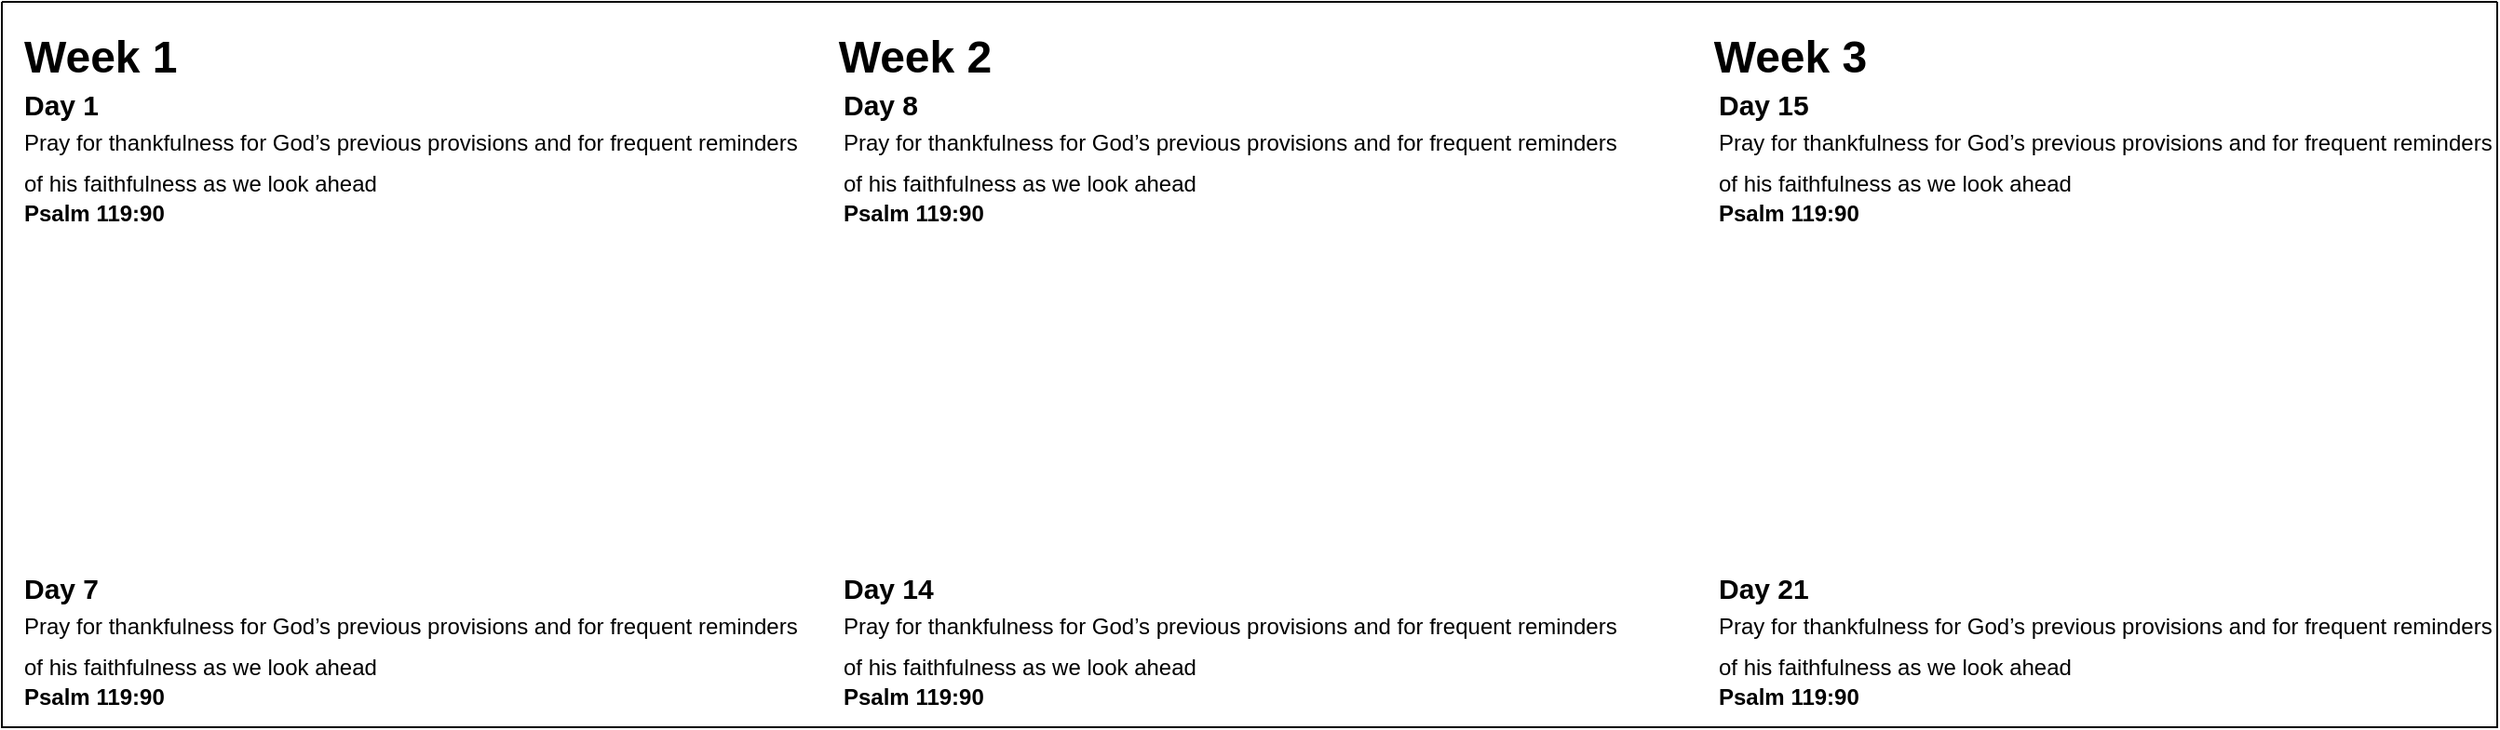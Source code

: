 <mxfile version="20.2.3" type="github">
  <diagram id="Xy-V2x7_hQMgXE76sZ6W" name="Page-1">
    <mxGraphModel dx="1422" dy="1880" grid="1" gridSize="10" guides="1" tooltips="1" connect="1" arrows="1" fold="1" page="1" pageScale="1" pageWidth="850" pageHeight="1100" math="0" shadow="0">
      <root>
        <mxCell id="0" />
        <mxCell id="1" parent="0" />
        <mxCell id="ZJM3K-5m-oY0NG4agq7k-1" value="" style="swimlane;startSize=0;" vertex="1" parent="1">
          <mxGeometry x="40" y="-1040" width="1340" height="390" as="geometry" />
        </mxCell>
        <mxCell id="ZJM3K-5m-oY0NG4agq7k-2" value="Week 1" style="text;strokeColor=none;fillColor=none;html=1;fontSize=24;fontStyle=1;verticalAlign=middle;align=left;" vertex="1" parent="ZJM3K-5m-oY0NG4agq7k-1">
          <mxGeometry x="10" y="10" width="100" height="40" as="geometry" />
        </mxCell>
        <mxCell id="ZJM3K-5m-oY0NG4agq7k-3" value="Week 2" style="text;strokeColor=none;fillColor=none;html=1;fontSize=24;fontStyle=1;verticalAlign=middle;align=center;" vertex="1" parent="ZJM3K-5m-oY0NG4agq7k-1">
          <mxGeometry x="440" y="10" width="100" height="40" as="geometry" />
        </mxCell>
        <mxCell id="ZJM3K-5m-oY0NG4agq7k-4" value="Week 3" style="text;strokeColor=none;fillColor=none;html=1;fontSize=24;fontStyle=1;verticalAlign=middle;align=center;" vertex="1" parent="ZJM3K-5m-oY0NG4agq7k-1">
          <mxGeometry x="910" y="10" width="100" height="40" as="geometry" />
        </mxCell>
        <mxCell id="ZJM3K-5m-oY0NG4agq7k-6" value="&lt;font size=&quot;1&quot; style=&quot;&quot;&gt;&lt;b style=&quot;font-size: 15px;&quot;&gt;Day 1&lt;/b&gt;&lt;/font&gt;" style="text;html=1;strokeColor=none;fillColor=none;align=left;verticalAlign=middle;whiteSpace=wrap;rounded=0;" vertex="1" parent="ZJM3K-5m-oY0NG4agq7k-1">
          <mxGeometry x="10" y="40" width="60" height="30" as="geometry" />
        </mxCell>
        <mxCell id="ZJM3K-5m-oY0NG4agq7k-7" value="&lt;span id=&quot;docs-internal-guid-ca58ede6-7fff-c7e7-bb20-b4a4b4f5dc48&quot;&gt;&lt;span style=&quot;font-family: Arial, sans-serif; background-color: transparent; font-variant-numeric: normal; font-variant-east-asian: normal; font-variant-alternates: normal; vertical-align: baseline;&quot;&gt;&lt;font style=&quot;font-size: 12px;&quot;&gt;Pray for thankfulness for God’s previous provisions and for frequent reminders of his faithfulness as we look ahead&lt;/font&gt;&lt;/span&gt;&lt;/span&gt;" style="text;html=1;strokeColor=none;fillColor=none;align=left;verticalAlign=middle;whiteSpace=wrap;rounded=0;fontSize=18;" vertex="1" parent="ZJM3K-5m-oY0NG4agq7k-1">
          <mxGeometry x="10" y="70" width="420" height="30" as="geometry" />
        </mxCell>
        <mxCell id="ZJM3K-5m-oY0NG4agq7k-9" value="&lt;span id=&quot;docs-internal-guid-65ad7c69-7fff-b8ff-c9dc-c857a317325a&quot;&gt;&lt;span style=&quot;font-size: 12px; font-family: Arial, sans-serif; background-color: transparent; font-variant-numeric: normal; font-variant-east-asian: normal; font-variant-alternates: normal; vertical-align: baseline;&quot;&gt;&lt;b&gt;Psalm 119:90&lt;/b&gt;&lt;/span&gt;&lt;/span&gt;" style="text;html=1;strokeColor=none;fillColor=none;align=left;verticalAlign=middle;whiteSpace=wrap;rounded=0;fontSize=18;" vertex="1" parent="ZJM3K-5m-oY0NG4agq7k-1">
          <mxGeometry x="10" y="102" width="80" height="20" as="geometry" />
        </mxCell>
        <mxCell id="ZJM3K-5m-oY0NG4agq7k-10" value="&lt;font size=&quot;1&quot; style=&quot;&quot;&gt;&lt;b style=&quot;font-size: 15px;&quot;&gt;Day 8&lt;/b&gt;&lt;/font&gt;" style="text;html=1;strokeColor=none;fillColor=none;align=left;verticalAlign=middle;whiteSpace=wrap;rounded=0;" vertex="1" parent="ZJM3K-5m-oY0NG4agq7k-1">
          <mxGeometry x="450" y="40" width="60" height="30" as="geometry" />
        </mxCell>
        <mxCell id="ZJM3K-5m-oY0NG4agq7k-11" value="&lt;span id=&quot;docs-internal-guid-ca58ede6-7fff-c7e7-bb20-b4a4b4f5dc48&quot;&gt;&lt;span style=&quot;font-family: Arial, sans-serif; background-color: transparent; font-variant-numeric: normal; font-variant-east-asian: normal; font-variant-alternates: normal; vertical-align: baseline;&quot;&gt;&lt;font style=&quot;font-size: 12px;&quot;&gt;Pray for thankfulness for God’s previous provisions and for frequent reminders of his faithfulness as we look ahead&lt;/font&gt;&lt;/span&gt;&lt;/span&gt;" style="text;html=1;strokeColor=none;fillColor=none;align=left;verticalAlign=middle;whiteSpace=wrap;rounded=0;fontSize=18;" vertex="1" parent="ZJM3K-5m-oY0NG4agq7k-1">
          <mxGeometry x="450" y="70" width="420" height="30" as="geometry" />
        </mxCell>
        <mxCell id="ZJM3K-5m-oY0NG4agq7k-12" value="&lt;span id=&quot;docs-internal-guid-65ad7c69-7fff-b8ff-c9dc-c857a317325a&quot;&gt;&lt;span style=&quot;font-size: 12px; font-family: Arial, sans-serif; background-color: transparent; font-variant-numeric: normal; font-variant-east-asian: normal; font-variant-alternates: normal; vertical-align: baseline;&quot;&gt;&lt;b&gt;Psalm 119:90&lt;/b&gt;&lt;/span&gt;&lt;/span&gt;" style="text;html=1;strokeColor=none;fillColor=none;align=left;verticalAlign=middle;whiteSpace=wrap;rounded=0;fontSize=18;" vertex="1" parent="ZJM3K-5m-oY0NG4agq7k-1">
          <mxGeometry x="450" y="102" width="80" height="20" as="geometry" />
        </mxCell>
        <mxCell id="ZJM3K-5m-oY0NG4agq7k-13" value="&lt;font size=&quot;1&quot; style=&quot;&quot;&gt;&lt;b style=&quot;font-size: 15px;&quot;&gt;Day 15&lt;/b&gt;&lt;/font&gt;" style="text;html=1;strokeColor=none;fillColor=none;align=left;verticalAlign=middle;whiteSpace=wrap;rounded=0;" vertex="1" parent="ZJM3K-5m-oY0NG4agq7k-1">
          <mxGeometry x="920" y="40" width="60" height="30" as="geometry" />
        </mxCell>
        <mxCell id="ZJM3K-5m-oY0NG4agq7k-14" value="&lt;span id=&quot;docs-internal-guid-ca58ede6-7fff-c7e7-bb20-b4a4b4f5dc48&quot;&gt;&lt;span style=&quot;font-family: Arial, sans-serif; background-color: transparent; font-variant-numeric: normal; font-variant-east-asian: normal; font-variant-alternates: normal; vertical-align: baseline;&quot;&gt;&lt;font style=&quot;font-size: 12px;&quot;&gt;Pray for thankfulness for God’s previous provisions and for frequent reminders of his faithfulness as we look ahead&lt;/font&gt;&lt;/span&gt;&lt;/span&gt;" style="text;html=1;strokeColor=none;fillColor=none;align=left;verticalAlign=middle;whiteSpace=wrap;rounded=0;fontSize=18;" vertex="1" parent="ZJM3K-5m-oY0NG4agq7k-1">
          <mxGeometry x="920" y="70" width="420" height="30" as="geometry" />
        </mxCell>
        <mxCell id="ZJM3K-5m-oY0NG4agq7k-15" value="&lt;span id=&quot;docs-internal-guid-65ad7c69-7fff-b8ff-c9dc-c857a317325a&quot;&gt;&lt;span style=&quot;font-size: 12px; font-family: Arial, sans-serif; background-color: transparent; font-variant-numeric: normal; font-variant-east-asian: normal; font-variant-alternates: normal; vertical-align: baseline;&quot;&gt;&lt;b&gt;Psalm 119:90&lt;/b&gt;&lt;/span&gt;&lt;/span&gt;" style="text;html=1;strokeColor=none;fillColor=none;align=left;verticalAlign=middle;whiteSpace=wrap;rounded=0;fontSize=18;" vertex="1" parent="ZJM3K-5m-oY0NG4agq7k-1">
          <mxGeometry x="920" y="102" width="80" height="20" as="geometry" />
        </mxCell>
        <mxCell id="ZJM3K-5m-oY0NG4agq7k-16" value="&lt;font size=&quot;1&quot; style=&quot;&quot;&gt;&lt;b style=&quot;font-size: 15px;&quot;&gt;Day 7&lt;/b&gt;&lt;/font&gt;" style="text;html=1;strokeColor=none;fillColor=none;align=left;verticalAlign=middle;whiteSpace=wrap;rounded=0;" vertex="1" parent="ZJM3K-5m-oY0NG4agq7k-1">
          <mxGeometry x="10" y="300" width="60" height="30" as="geometry" />
        </mxCell>
        <mxCell id="ZJM3K-5m-oY0NG4agq7k-17" value="&lt;span id=&quot;docs-internal-guid-ca58ede6-7fff-c7e7-bb20-b4a4b4f5dc48&quot;&gt;&lt;span style=&quot;font-family: Arial, sans-serif; background-color: transparent; font-variant-numeric: normal; font-variant-east-asian: normal; font-variant-alternates: normal; vertical-align: baseline;&quot;&gt;&lt;font style=&quot;font-size: 12px;&quot;&gt;Pray for thankfulness for God’s previous provisions and for frequent reminders of his faithfulness as we look ahead&lt;/font&gt;&lt;/span&gt;&lt;/span&gt;" style="text;html=1;strokeColor=none;fillColor=none;align=left;verticalAlign=middle;whiteSpace=wrap;rounded=0;fontSize=18;" vertex="1" parent="ZJM3K-5m-oY0NG4agq7k-1">
          <mxGeometry x="10" y="330" width="420" height="30" as="geometry" />
        </mxCell>
        <mxCell id="ZJM3K-5m-oY0NG4agq7k-18" value="&lt;span id=&quot;docs-internal-guid-65ad7c69-7fff-b8ff-c9dc-c857a317325a&quot;&gt;&lt;span style=&quot;font-size: 12px; font-family: Arial, sans-serif; background-color: transparent; font-variant-numeric: normal; font-variant-east-asian: normal; font-variant-alternates: normal; vertical-align: baseline;&quot;&gt;&lt;b&gt;Psalm 119:90&lt;/b&gt;&lt;/span&gt;&lt;/span&gt;" style="text;html=1;strokeColor=none;fillColor=none;align=left;verticalAlign=middle;whiteSpace=wrap;rounded=0;fontSize=18;" vertex="1" parent="ZJM3K-5m-oY0NG4agq7k-1">
          <mxGeometry x="10" y="362" width="80" height="20" as="geometry" />
        </mxCell>
        <mxCell id="ZJM3K-5m-oY0NG4agq7k-19" value="&lt;font size=&quot;1&quot; style=&quot;&quot;&gt;&lt;b style=&quot;font-size: 15px;&quot;&gt;Day 14&lt;/b&gt;&lt;/font&gt;" style="text;html=1;strokeColor=none;fillColor=none;align=left;verticalAlign=middle;whiteSpace=wrap;rounded=0;" vertex="1" parent="ZJM3K-5m-oY0NG4agq7k-1">
          <mxGeometry x="450" y="300" width="60" height="30" as="geometry" />
        </mxCell>
        <mxCell id="ZJM3K-5m-oY0NG4agq7k-20" value="&lt;span id=&quot;docs-internal-guid-ca58ede6-7fff-c7e7-bb20-b4a4b4f5dc48&quot;&gt;&lt;span style=&quot;font-family: Arial, sans-serif; background-color: transparent; font-variant-numeric: normal; font-variant-east-asian: normal; font-variant-alternates: normal; vertical-align: baseline;&quot;&gt;&lt;font style=&quot;font-size: 12px;&quot;&gt;Pray for thankfulness for God’s previous provisions and for frequent reminders of his faithfulness as we look ahead&lt;/font&gt;&lt;/span&gt;&lt;/span&gt;" style="text;html=1;strokeColor=none;fillColor=none;align=left;verticalAlign=middle;whiteSpace=wrap;rounded=0;fontSize=18;" vertex="1" parent="ZJM3K-5m-oY0NG4agq7k-1">
          <mxGeometry x="450" y="330" width="420" height="30" as="geometry" />
        </mxCell>
        <mxCell id="ZJM3K-5m-oY0NG4agq7k-21" value="&lt;span id=&quot;docs-internal-guid-65ad7c69-7fff-b8ff-c9dc-c857a317325a&quot;&gt;&lt;span style=&quot;font-size: 12px; font-family: Arial, sans-serif; background-color: transparent; font-variant-numeric: normal; font-variant-east-asian: normal; font-variant-alternates: normal; vertical-align: baseline;&quot;&gt;&lt;b&gt;Psalm 119:90&lt;/b&gt;&lt;/span&gt;&lt;/span&gt;" style="text;html=1;strokeColor=none;fillColor=none;align=left;verticalAlign=middle;whiteSpace=wrap;rounded=0;fontSize=18;" vertex="1" parent="ZJM3K-5m-oY0NG4agq7k-1">
          <mxGeometry x="450" y="362" width="80" height="20" as="geometry" />
        </mxCell>
        <mxCell id="ZJM3K-5m-oY0NG4agq7k-22" value="&lt;font size=&quot;1&quot; style=&quot;&quot;&gt;&lt;b style=&quot;font-size: 15px;&quot;&gt;Day 21&lt;/b&gt;&lt;/font&gt;" style="text;html=1;strokeColor=none;fillColor=none;align=left;verticalAlign=middle;whiteSpace=wrap;rounded=0;" vertex="1" parent="ZJM3K-5m-oY0NG4agq7k-1">
          <mxGeometry x="920" y="300" width="60" height="30" as="geometry" />
        </mxCell>
        <mxCell id="ZJM3K-5m-oY0NG4agq7k-23" value="&lt;span id=&quot;docs-internal-guid-ca58ede6-7fff-c7e7-bb20-b4a4b4f5dc48&quot;&gt;&lt;span style=&quot;font-family: Arial, sans-serif; background-color: transparent; font-variant-numeric: normal; font-variant-east-asian: normal; font-variant-alternates: normal; vertical-align: baseline;&quot;&gt;&lt;font style=&quot;font-size: 12px;&quot;&gt;Pray for thankfulness for God’s previous provisions and for frequent reminders of his faithfulness as we look ahead&lt;/font&gt;&lt;/span&gt;&lt;/span&gt;" style="text;html=1;strokeColor=none;fillColor=none;align=left;verticalAlign=middle;whiteSpace=wrap;rounded=0;fontSize=18;" vertex="1" parent="ZJM3K-5m-oY0NG4agq7k-1">
          <mxGeometry x="920" y="330" width="420" height="30" as="geometry" />
        </mxCell>
        <mxCell id="ZJM3K-5m-oY0NG4agq7k-24" value="&lt;span id=&quot;docs-internal-guid-65ad7c69-7fff-b8ff-c9dc-c857a317325a&quot;&gt;&lt;span style=&quot;font-size: 12px; font-family: Arial, sans-serif; background-color: transparent; font-variant-numeric: normal; font-variant-east-asian: normal; font-variant-alternates: normal; vertical-align: baseline;&quot;&gt;&lt;b&gt;Psalm 119:90&lt;/b&gt;&lt;/span&gt;&lt;/span&gt;" style="text;html=1;strokeColor=none;fillColor=none;align=left;verticalAlign=middle;whiteSpace=wrap;rounded=0;fontSize=18;" vertex="1" parent="ZJM3K-5m-oY0NG4agq7k-1">
          <mxGeometry x="920" y="362" width="80" height="20" as="geometry" />
        </mxCell>
      </root>
    </mxGraphModel>
  </diagram>
</mxfile>
